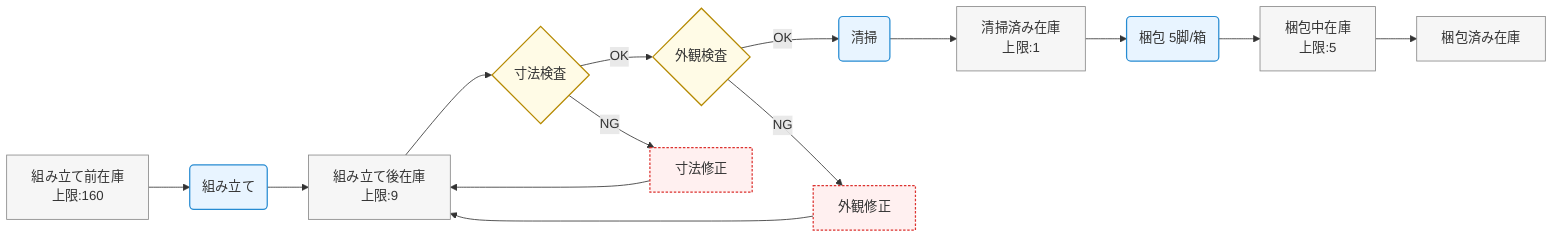 flowchart LR
  %% GitHub向け：[]の入れ子を避け、改行は <br/> を使用

  A[組み立て前在庫<br/>上限:160] --> B(組み立て)
  B --> C[組み立て後在庫<br/>上限:9]

  C --> D{寸法検査}
  D -->|OK| E{外観検査}
  D -->|NG| D1[寸法修正]
  %% 修正品は組み立て後在庫へ戻す
  D1 --> C

  E -->|OK| F(清掃)
  E -->|NG| E1[外観修正]
  %% 修正品は組み立て後在庫へ戻す
  E1 --> C

  F --> G[清掃済み在庫<br/>上限:1]

  G --> H(梱包 5脚/箱)
  H --> I[梱包中在庫<br/>上限:5]
  I --> J[梱包済み在庫]

  %% スタイル定義（対応していないビューアでは無視されます）
  classDef store fill:#f6f6f6,stroke:#888,stroke-width:1px;
  classDef proc fill:#e8f4ff,stroke:#268bd2,stroke-width:1.5px;
  classDef gate fill:#fffbe6,stroke:#b58900,stroke-width:1.5px;
  classDef fix fill:#fff0f0,stroke:#dc322f,stroke-width:1.5px,stroke-dasharray:3 2;

  class A,C,G,I,J store;
  class B,F,H proc;
  class D,E gate;
  class D1,E1 fix;